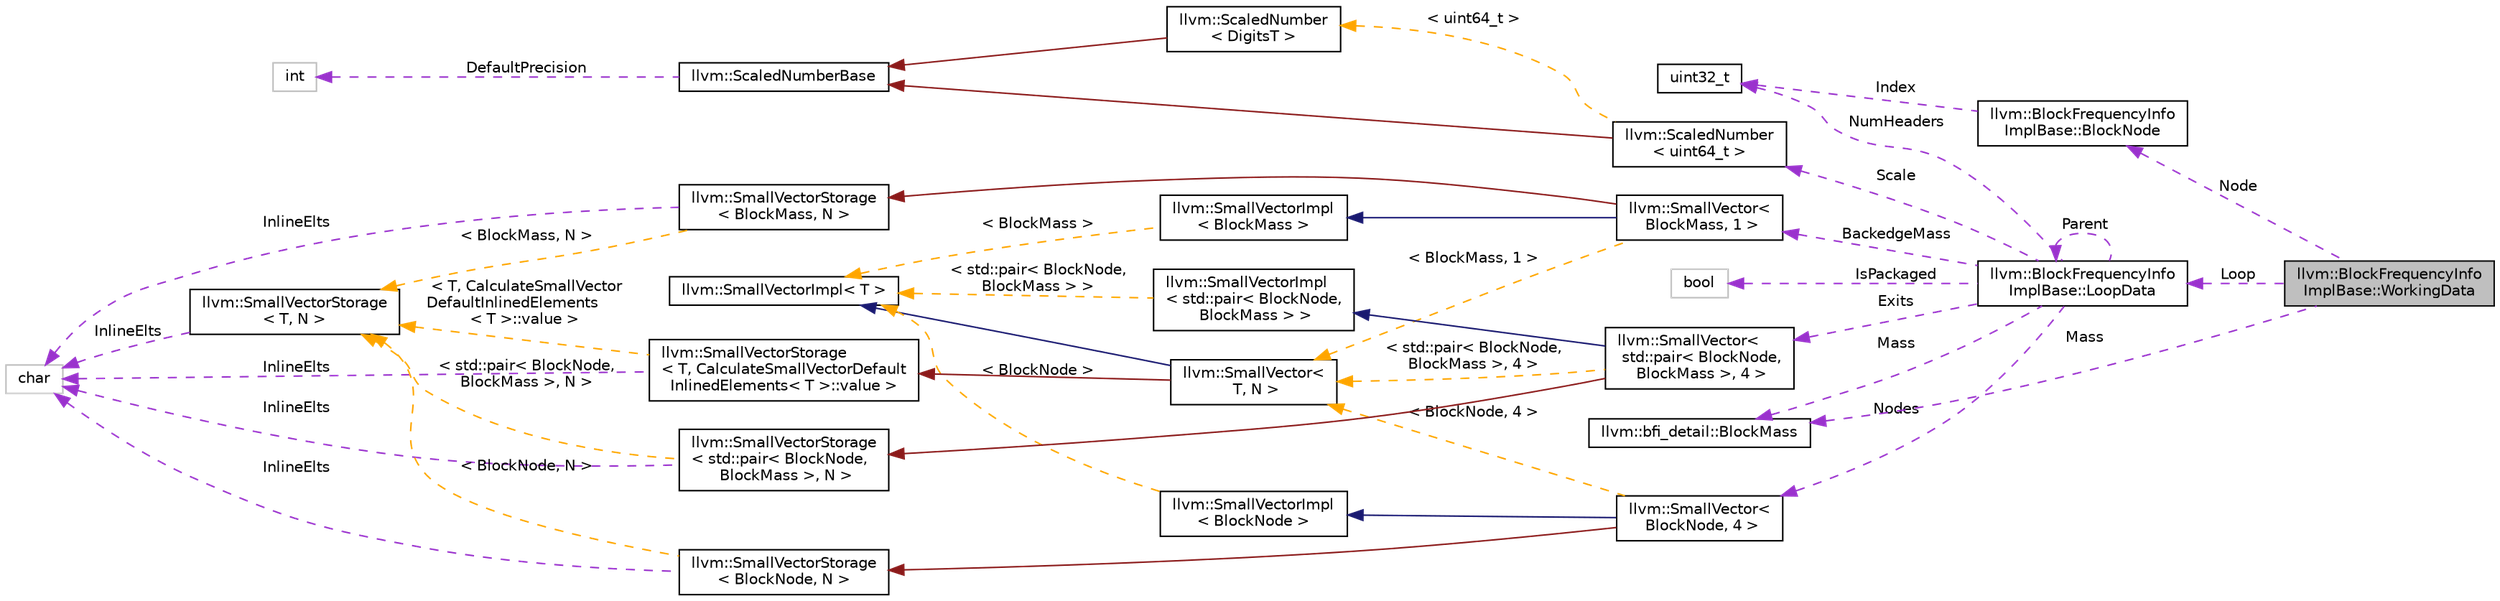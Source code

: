digraph "llvm::BlockFrequencyInfoImplBase::WorkingData"
{
 // LATEX_PDF_SIZE
  bgcolor="transparent";
  edge [fontname="Helvetica",fontsize="10",labelfontname="Helvetica",labelfontsize="10"];
  node [fontname="Helvetica",fontsize="10",shape=record];
  rankdir="LR";
  Node1 [label="llvm::BlockFrequencyInfo\lImplBase::WorkingData",height=0.2,width=0.4,color="black", fillcolor="grey75", style="filled", fontcolor="black",tooltip="Index of loop information."];
  Node2 -> Node1 [dir="back",color="darkorchid3",fontsize="10",style="dashed",label=" Node" ,fontname="Helvetica"];
  Node2 [label="llvm::BlockFrequencyInfo\lImplBase::BlockNode",height=0.2,width=0.4,color="black",URL="$structllvm_1_1BlockFrequencyInfoImplBase_1_1BlockNode.html",tooltip="Representative of a block."];
  Node3 -> Node2 [dir="back",color="darkorchid3",fontsize="10",style="dashed",label=" Index" ,fontname="Helvetica"];
  Node3 [label="uint32_t",height=0.2,width=0.4,color="black",URL="$classuint32__t.html",tooltip=" "];
  Node4 -> Node1 [dir="back",color="darkorchid3",fontsize="10",style="dashed",label=" Loop" ,fontname="Helvetica"];
  Node4 [label="llvm::BlockFrequencyInfo\lImplBase::LoopData",height=0.2,width=0.4,color="black",URL="$structllvm_1_1BlockFrequencyInfoImplBase_1_1LoopData.html",tooltip="Data about a loop."];
  Node5 -> Node4 [dir="back",color="darkorchid3",fontsize="10",style="dashed",label=" Scale" ,fontname="Helvetica"];
  Node5 [label="llvm::ScaledNumber\l\< uint64_t \>",height=0.2,width=0.4,color="black",URL="$classllvm_1_1ScaledNumber.html",tooltip=" "];
  Node6 -> Node5 [dir="back",color="firebrick4",fontsize="10",style="solid",fontname="Helvetica"];
  Node6 [label="llvm::ScaledNumberBase",height=0.2,width=0.4,color="black",URL="$classllvm_1_1ScaledNumberBase.html",tooltip=" "];
  Node7 -> Node6 [dir="back",color="darkorchid3",fontsize="10",style="dashed",label=" DefaultPrecision" ,fontname="Helvetica"];
  Node7 [label="int",height=0.2,width=0.4,color="grey75",tooltip=" "];
  Node8 -> Node5 [dir="back",color="orange",fontsize="10",style="dashed",label=" \< uint64_t \>" ,fontname="Helvetica"];
  Node8 [label="llvm::ScaledNumber\l\< DigitsT \>",height=0.2,width=0.4,color="black",URL="$classllvm_1_1ScaledNumber.html",tooltip="Simple representation of a scaled number."];
  Node6 -> Node8 [dir="back",color="firebrick4",fontsize="10",style="solid",fontname="Helvetica"];
  Node9 -> Node4 [dir="back",color="darkorchid3",fontsize="10",style="dashed",label=" BackedgeMass" ,fontname="Helvetica"];
  Node9 [label="llvm::SmallVector\<\l BlockMass, 1 \>",height=0.2,width=0.4,color="black",URL="$classllvm_1_1SmallVector.html",tooltip=" "];
  Node10 -> Node9 [dir="back",color="midnightblue",fontsize="10",style="solid",fontname="Helvetica"];
  Node10 [label="llvm::SmallVectorImpl\l\< BlockMass \>",height=0.2,width=0.4,color="black",URL="$classllvm_1_1SmallVectorImpl.html",tooltip=" "];
  Node11 -> Node10 [dir="back",color="orange",fontsize="10",style="dashed",label=" \< BlockMass \>" ,fontname="Helvetica"];
  Node11 [label="llvm::SmallVectorImpl\< T \>",height=0.2,width=0.4,color="black",URL="$classllvm_1_1SmallVectorImpl.html",tooltip="This class consists of common code factored out of the SmallVector class to reduce code duplication b..."];
  Node12 -> Node9 [dir="back",color="firebrick4",fontsize="10",style="solid",fontname="Helvetica"];
  Node12 [label="llvm::SmallVectorStorage\l\< BlockMass, N \>",height=0.2,width=0.4,color="black",URL="$structllvm_1_1SmallVectorStorage.html",tooltip=" "];
  Node13 -> Node12 [dir="back",color="darkorchid3",fontsize="10",style="dashed",label=" InlineElts" ,fontname="Helvetica"];
  Node13 [label="char",height=0.2,width=0.4,color="grey75",tooltip=" "];
  Node14 -> Node12 [dir="back",color="orange",fontsize="10",style="dashed",label=" \< BlockMass, N \>" ,fontname="Helvetica"];
  Node14 [label="llvm::SmallVectorStorage\l\< T, N \>",height=0.2,width=0.4,color="black",URL="$structllvm_1_1SmallVectorStorage.html",tooltip="Storage for the SmallVector elements."];
  Node13 -> Node14 [dir="back",color="darkorchid3",fontsize="10",style="dashed",label=" InlineElts" ,fontname="Helvetica"];
  Node15 -> Node9 [dir="back",color="orange",fontsize="10",style="dashed",label=" \< BlockMass, 1 \>" ,fontname="Helvetica"];
  Node15 [label="llvm::SmallVector\<\l T, N \>",height=0.2,width=0.4,color="black",URL="$classllvm_1_1SmallVector.html",tooltip="This is a 'vector' (really, a variable-sized array), optimized for the case when the array is small."];
  Node11 -> Node15 [dir="back",color="midnightblue",fontsize="10",style="solid",fontname="Helvetica"];
  Node16 -> Node15 [dir="back",color="firebrick4",fontsize="10",style="solid",fontname="Helvetica"];
  Node16 [label="llvm::SmallVectorStorage\l\< T, CalculateSmallVectorDefault\lInlinedElements\< T \>::value \>",height=0.2,width=0.4,color="black",URL="$structllvm_1_1SmallVectorStorage.html",tooltip=" "];
  Node13 -> Node16 [dir="back",color="darkorchid3",fontsize="10",style="dashed",label=" InlineElts" ,fontname="Helvetica"];
  Node14 -> Node16 [dir="back",color="orange",fontsize="10",style="dashed",label=" \< T, CalculateSmallVector\lDefaultInlinedElements\l\< T \>::value \>" ,fontname="Helvetica"];
  Node17 -> Node4 [dir="back",color="darkorchid3",fontsize="10",style="dashed",label=" Nodes" ,fontname="Helvetica"];
  Node17 [label="llvm::SmallVector\<\l BlockNode, 4 \>",height=0.2,width=0.4,color="black",URL="$classllvm_1_1SmallVector.html",tooltip=" "];
  Node18 -> Node17 [dir="back",color="midnightblue",fontsize="10",style="solid",fontname="Helvetica"];
  Node18 [label="llvm::SmallVectorImpl\l\< BlockNode \>",height=0.2,width=0.4,color="black",URL="$classllvm_1_1SmallVectorImpl.html",tooltip=" "];
  Node11 -> Node18 [dir="back",color="orange",fontsize="10",style="dashed",label=" \< BlockNode \>" ,fontname="Helvetica"];
  Node19 -> Node17 [dir="back",color="firebrick4",fontsize="10",style="solid",fontname="Helvetica"];
  Node19 [label="llvm::SmallVectorStorage\l\< BlockNode, N \>",height=0.2,width=0.4,color="black",URL="$structllvm_1_1SmallVectorStorage.html",tooltip=" "];
  Node13 -> Node19 [dir="back",color="darkorchid3",fontsize="10",style="dashed",label=" InlineElts" ,fontname="Helvetica"];
  Node14 -> Node19 [dir="back",color="orange",fontsize="10",style="dashed",label=" \< BlockNode, N \>" ,fontname="Helvetica"];
  Node15 -> Node17 [dir="back",color="orange",fontsize="10",style="dashed",label=" \< BlockNode, 4 \>" ,fontname="Helvetica"];
  Node3 -> Node4 [dir="back",color="darkorchid3",fontsize="10",style="dashed",label=" NumHeaders" ,fontname="Helvetica"];
  Node20 -> Node4 [dir="back",color="darkorchid3",fontsize="10",style="dashed",label=" Exits" ,fontname="Helvetica"];
  Node20 [label="llvm::SmallVector\<\l std::pair\< BlockNode,\l BlockMass \>, 4 \>",height=0.2,width=0.4,color="black",URL="$classllvm_1_1SmallVector.html",tooltip=" "];
  Node21 -> Node20 [dir="back",color="midnightblue",fontsize="10",style="solid",fontname="Helvetica"];
  Node21 [label="llvm::SmallVectorImpl\l\< std::pair\< BlockNode,\l BlockMass \> \>",height=0.2,width=0.4,color="black",URL="$classllvm_1_1SmallVectorImpl.html",tooltip=" "];
  Node11 -> Node21 [dir="back",color="orange",fontsize="10",style="dashed",label=" \< std::pair\< BlockNode,\l BlockMass \> \>" ,fontname="Helvetica"];
  Node22 -> Node20 [dir="back",color="firebrick4",fontsize="10",style="solid",fontname="Helvetica"];
  Node22 [label="llvm::SmallVectorStorage\l\< std::pair\< BlockNode,\l BlockMass \>, N \>",height=0.2,width=0.4,color="black",URL="$structllvm_1_1SmallVectorStorage.html",tooltip=" "];
  Node13 -> Node22 [dir="back",color="darkorchid3",fontsize="10",style="dashed",label=" InlineElts" ,fontname="Helvetica"];
  Node14 -> Node22 [dir="back",color="orange",fontsize="10",style="dashed",label=" \< std::pair\< BlockNode,\l BlockMass \>, N \>" ,fontname="Helvetica"];
  Node15 -> Node20 [dir="back",color="orange",fontsize="10",style="dashed",label=" \< std::pair\< BlockNode,\l BlockMass \>, 4 \>" ,fontname="Helvetica"];
  Node23 -> Node4 [dir="back",color="darkorchid3",fontsize="10",style="dashed",label=" IsPackaged" ,fontname="Helvetica"];
  Node23 [label="bool",height=0.2,width=0.4,color="grey75",tooltip=" "];
  Node4 -> Node4 [dir="back",color="darkorchid3",fontsize="10",style="dashed",label=" Parent" ,fontname="Helvetica"];
  Node24 -> Node4 [dir="back",color="darkorchid3",fontsize="10",style="dashed",label=" Mass" ,fontname="Helvetica"];
  Node24 [label="llvm::bfi_detail::BlockMass",height=0.2,width=0.4,color="black",URL="$classllvm_1_1bfi__detail_1_1BlockMass.html",tooltip="Mass of a block."];
  Node24 -> Node1 [dir="back",color="darkorchid3",fontsize="10",style="dashed",label=" Mass" ,fontname="Helvetica"];
}
